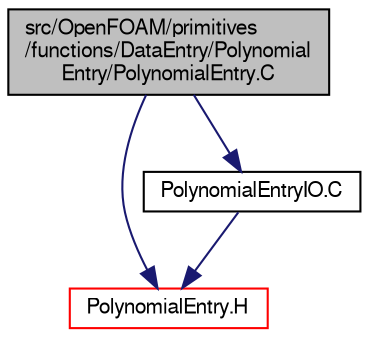 digraph "src/OpenFOAM/primitives/functions/DataEntry/PolynomialEntry/PolynomialEntry.C"
{
  bgcolor="transparent";
  edge [fontname="FreeSans",fontsize="10",labelfontname="FreeSans",labelfontsize="10"];
  node [fontname="FreeSans",fontsize="10",shape=record];
  Node1 [label="src/OpenFOAM/primitives\l/functions/DataEntry/Polynomial\lEntry/PolynomialEntry.C",height=0.2,width=0.4,color="black", fillcolor="grey75", style="filled" fontcolor="black"];
  Node1 -> Node2 [color="midnightblue",fontsize="10",style="solid",fontname="FreeSans"];
  Node2 [label="PolynomialEntry.H",height=0.2,width=0.4,color="red",URL="$a08379.html"];
  Node1 -> Node3 [color="midnightblue",fontsize="10",style="solid",fontname="FreeSans"];
  Node3 [label="PolynomialEntryIO.C",height=0.2,width=0.4,color="black",URL="$a08380.html"];
  Node3 -> Node2 [color="midnightblue",fontsize="10",style="solid",fontname="FreeSans"];
}
